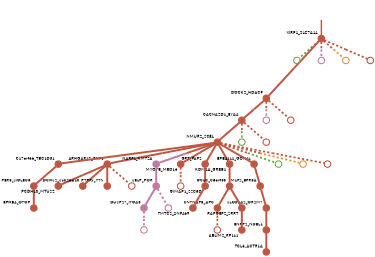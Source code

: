 strict digraph  {
graph[splines=false]; nodesep=0.7; rankdir=TB; ranksep=0.6; forcelabels=true; dpi=600; size=2.5;
0 [color="#be5742ff", fillcolor="#be5742ff", fixedsize=true, fontname=Lato, fontsize="12pt", height="0.25", label="", penwidth=3, shape=circle, style=filled, xlabel=XIRP1_SLC7A14];
1 [color="#be5742ff", fillcolor="#be5742ff", fixedsize=true, fontname=Lato, fontsize="12pt", height="0.25", label="", penwidth=3, shape=circle, style=filled, xlabel=DOCK2_HDAC9];
28 [color="#6aa84fff", fillcolor="#6aa84fff", fixedsize=true, fontname=Lato, fontsize="12pt", height="0.25", label="", penwidth=3, shape=circle, style=solid, xlabel=""];
31 [color="#c27ba0ff", fillcolor="#c27ba0ff", fixedsize=true, fontname=Lato, fontsize="12pt", height="0.25", label="", penwidth=3, shape=circle, style=solid, xlabel=""];
35 [color="#e69138ff", fillcolor="#e69138ff", fixedsize=true, fontname=Lato, fontsize="12pt", height="0.25", label="", penwidth=3, shape=circle, style=solid, xlabel=""];
37 [color="#be5742ff", fillcolor="#be5742ff", fixedsize=true, fontname=Lato, fontsize="12pt", height="0.25", label="", penwidth=3, shape=circle, style=solid, xlabel=""];
9 [color="#be5742ff", fillcolor="#be5742ff", fixedsize=true, fontname=Lato, fontsize="12pt", height="0.25", label="", penwidth=3, shape=circle, style=filled, xlabel=CACNA2D1_EYA4];
32 [color="#c27ba0ff", fillcolor="#c27ba0ff", fixedsize=true, fontname=Lato, fontsize="12pt", height="0.25", label="", penwidth=3, shape=circle, style=solid, xlabel=""];
38 [color="#be5742ff", fillcolor="#be5742ff", fixedsize=true, fontname=Lato, fontsize="12pt", height="0.25", label="", penwidth=3, shape=circle, style=solid, xlabel=""];
2 [color="#be5742ff", fillcolor="#be5742ff", fixedsize=true, fontname=Lato, fontsize="12pt", height="0.25", label="", penwidth=3, shape=circle, style=filled, xlabel=PER3_SIGLEC5];
4 [color="#be5742ff", fillcolor="#be5742ff", fixedsize=true, fontname=Lato, fontsize="12pt", height="0.25", label="", penwidth=3, shape=circle, style=filled, xlabel=EPHB4_OTOF];
3 [color="#be5742ff", fillcolor="#be5742ff", fixedsize=true, fontname=Lato, fontsize="12pt", height="0.25", label="", penwidth=3, shape=circle, style=filled, xlabel=MLF2_EFR3A];
16 [color="#be5742ff", fillcolor="#be5742ff", fixedsize=true, fontname=Lato, fontsize="12pt", height="0.25", label="", penwidth=3, shape=circle, style=filled, xlabel=SLCO1A2_OR2M7];
5 [color="#be5742ff", fillcolor="#be5742ff", fixedsize=true, fontname=Lato, fontsize="12pt", height="0.25", label="", penwidth=3, shape=circle, style=filled, xlabel=C17orf66_TBC1D31];
6 [color="#c27ba0ff", fillcolor="#c27ba0ff", fixedsize=true, fontname=Lato, fontsize="12pt", height="0.25", label="", penwidth=3, shape=circle, style=filled, xlabel=DUSP27_ITGA3];
33 [color="#c27ba0ff", fillcolor="#c27ba0ff", fixedsize=true, fontname=Lato, fontsize="12pt", height="0.25", label="", penwidth=3, shape=circle, style=solid, xlabel=""];
7 [color="#be5742ff", fillcolor="#be5742ff", fixedsize=true, fontname=Lato, fontsize="12pt", height="0.25", label="", penwidth=3, shape=circle, style=filled, xlabel=ENPP2_NDEL1];
17 [color="#be5742ff", fillcolor="#be5742ff", fixedsize=true, fontname=Lato, fontsize="12pt", height="0.25", label="", penwidth=3, shape=circle, style=filled, xlabel=TCL6_ACTR1A];
8 [color="#be5742ff", fillcolor="#be5742ff", fixedsize=true, fontname=Lato, fontsize="12pt", height="0.25", label="", penwidth=3, shape=circle, style=filled, xlabel=ARHGAP17_RNF8];
13 [color="#be5742ff", fillcolor="#be5742ff", fixedsize=true, fontname=Lato, fontsize="12pt", height="0.25", label="", penwidth=3, shape=circle, style=filled, xlabel=PCDH10_MTUS2];
14 [color="#be5742ff", fillcolor="#be5742ff", fixedsize=true, fontname=Lato, fontsize="12pt", height="0.25", label="", penwidth=3, shape=circle, style=filled, xlabel=DCHS2_SLC26A10];
27 [color="#be5742ff", fillcolor="#be5742ff", fixedsize=true, fontname=Lato, fontsize="12pt", height="0.25", label="", penwidth=3, shape=circle, style=filled, xlabel=PTPRJ_TTN];
39 [color="#be5742ff", fillcolor="#be5742ff", fixedsize=true, fontname=Lato, fontsize="12pt", height="0.25", label="", penwidth=3, shape=circle, style=solid, xlabel=""];
11 [color="#be5742ff", fillcolor="#be5742ff", fixedsize=true, fontname=Lato, fontsize="12pt", height="0.25", label="", penwidth=3, shape=circle, style=filled, xlabel=NMUR2_SCEL];
29 [color="#6aa84fff", fillcolor="#6aa84fff", fixedsize=true, fontname=Lato, fontsize="12pt", height="0.25", label="", penwidth=3, shape=circle, style=solid, xlabel=""];
40 [color="#be5742ff", fillcolor="#be5742ff", fixedsize=true, fontname=Lato, fontsize="12pt", height="0.25", label="", penwidth=3, shape=circle, style=solid, xlabel=""];
10 [color="#be5742ff", fillcolor="#be5742ff", fixedsize=true, fontname=Lato, fontsize="12pt", height="0.25", label="", penwidth=3, shape=circle, style=filled, xlabel=CNTNAP5_APC];
41 [color="#be5742ff", fillcolor="#be5742ff", fixedsize=true, fontname=Lato, fontsize="12pt", height="0.25", label="", penwidth=3, shape=circle, style=solid, xlabel=""];
18 [color="#c27ba0ff", fillcolor="#c27ba0ff", fixedsize=true, fontname=Lato, fontsize="12pt", height="0.25", label="", penwidth=3, shape=circle, style=filled, xlabel=NARFL_KMT2A];
20 [color="#be5742ff", fillcolor="#be5742ff", fixedsize=true, fontname=Lato, fontsize="12pt", height="0.25", label="", penwidth=3, shape=circle, style=filled, xlabel=MYO7B_MED16];
24 [color="#be5742ff", fillcolor="#be5742ff", fixedsize=true, fontname=Lato, fontsize="12pt", height="0.25", label="", penwidth=3, shape=circle, style=filled, xlabel=GPT_FAF2];
25 [color="#be5742ff", fillcolor="#be5742ff", fixedsize=true, fontname=Lato, fontsize="12pt", height="0.25", label="", penwidth=3, shape=circle, style=filled, xlabel=KDM4A_GREB1];
26 [color="#be5742ff", fillcolor="#be5742ff", fixedsize=true, fontname=Lato, fontsize="12pt", height="0.25", label="", penwidth=3, shape=circle, style=filled, xlabel=EPB41L1_GON4L];
30 [color="#6aa84fff", fillcolor="#6aa84fff", fixedsize=true, fontname=Lato, fontsize="12pt", height="0.25", label="", penwidth=3, shape=circle, style=solid, xlabel=""];
36 [color="#e69138ff", fillcolor="#e69138ff", fixedsize=true, fontname=Lato, fontsize="12pt", height="0.25", label="", penwidth=3, shape=circle, style=solid, xlabel=""];
42 [color="#be5742ff", fillcolor="#be5742ff", fixedsize=true, fontname=Lato, fontsize="12pt", height="0.25", label="", penwidth=3, shape=circle, style=solid, xlabel=""];
12 [color="#be5742ff", fillcolor="#be5742ff", fixedsize=true, fontname=Lato, fontsize="12pt", height="0.25", label="", penwidth=3, shape=circle, style=filled, xlabel=GCLC_C8orf33];
23 [color="#be5742ff", fillcolor="#be5742ff", fixedsize=true, fontname=Lato, fontsize="12pt", height="0.25", label="", penwidth=3, shape=circle, style=filled, xlabel=RAPGEF2_SRRT];
21 [color="#c27ba0ff", fillcolor="#c27ba0ff", fixedsize=true, fontname=Lato, fontsize="12pt", height="0.25", label="", penwidth=3, shape=circle, style=filled, xlabel=SELP_POR];
19 [color="#be5742ff", fillcolor="#be5742ff", fixedsize=true, fontname=Lato, fontsize="12pt", height="0.25", label="", penwidth=3, shape=circle, style=filled, xlabel=GIMAP1_SSC5D];
15 [color="#be5742ff", fillcolor="#be5742ff", fixedsize=true, fontname=Lato, fontsize="12pt", height="0.25", label="", penwidth=3, shape=circle, style=filled, xlabel=TMTC2_ZNF469];
43 [color="#be5742ff", fillcolor="#be5742ff", fixedsize=true, fontname=Lato, fontsize="12pt", height="0.25", label="", penwidth=3, shape=circle, style=solid, xlabel=""];
34 [color="#c27ba0ff", fillcolor="#c27ba0ff", fixedsize=true, fontname=Lato, fontsize="12pt", height="0.25", label="", penwidth=3, shape=circle, style=solid, xlabel=""];
22 [color="#be5742ff", fillcolor="#be5742ff", fixedsize=true, fontname=Lato, fontsize="12pt", height="0.25", label="", penwidth=3, shape=circle, style=filled, xlabel=ABLIM2_RP1L1];
normal [label="", penwidth=3, style=invis, xlabel=XIRP1_SLC7A14];
0 -> 1  [arrowsize=0, color="#be5742ff;0.5:#be5742ff", minlen="3.0", penwidth="5.5", style=solid];
0 -> 28  [arrowsize=0, color="#be5742ff;0.5:#6aa84fff", minlen="1.047169804573059", penwidth=5, style=dashed];
0 -> 31  [arrowsize=0, color="#be5742ff;0.5:#c27ba0ff", minlen="1.047169804573059", penwidth=5, style=dashed];
0 -> 35  [arrowsize=0, color="#be5742ff;0.5:#e69138ff", minlen="1.047169804573059", penwidth=5, style=dashed];
0 -> 37  [arrowsize=0, color="#be5742ff;0.5:#be5742ff", minlen="1.047169804573059", penwidth=5, style=dashed];
1 -> 9  [arrowsize=0, color="#be5742ff;0.5:#be5742ff", minlen="1.396226406097412", penwidth="5.5", style=solid];
1 -> 32  [arrowsize=0, color="#be5742ff;0.5:#c27ba0ff", minlen="1.047169804573059", penwidth=5, style=dashed];
1 -> 38  [arrowsize=0, color="#be5742ff;0.5:#be5742ff", minlen="1.047169804573059", penwidth=5, style=dashed];
9 -> 11  [arrowsize=0, color="#be5742ff;0.5:#be5742ff", minlen="1.3773584365844727", penwidth="5.5", style=solid];
9 -> 29  [arrowsize=0, color="#be5742ff;0.5:#6aa84fff", minlen="1.047169804573059", penwidth=5, style=dashed];
9 -> 40  [arrowsize=0, color="#be5742ff;0.5:#be5742ff", minlen="1.047169804573059", penwidth=5, style=dashed];
2 -> 4  [arrowsize=0, color="#be5742ff;0.5:#be5742ff", minlen="1.867924451828003", penwidth="5.5", style=solid];
3 -> 16  [arrowsize=0, color="#be5742ff;0.5:#be5742ff", minlen="1.2264151573181152", penwidth="5.5", style=solid];
16 -> 7  [arrowsize=0, color="#be5742ff;0.5:#be5742ff", minlen="1.566037654876709", penwidth="5.5", style=solid];
5 -> 2  [arrowsize=0, color="#be5742ff;0.5:#be5742ff", minlen="1.9433962106704712", penwidth="5.5", style=solid];
6 -> 33  [arrowsize=0, color="#c27ba0ff;0.5:#c27ba0ff", minlen="1.047169804573059", penwidth=5, style=dashed];
7 -> 17  [arrowsize=0, color="#be5742ff;0.5:#be5742ff", minlen="1.2075471878051758", penwidth="5.5", style=solid];
8 -> 13  [arrowsize=0, color="#be5742ff;0.5:#be5742ff", minlen="1.2830188274383545", penwidth="5.5", style=solid];
8 -> 14  [arrowsize=0, color="#be5742ff;0.5:#be5742ff", minlen="1.2452830076217651", penwidth="5.5", style=solid];
8 -> 27  [arrowsize=0, color="#be5742ff;0.5:#be5742ff", minlen="1.0943396091461182", penwidth="5.5", style=solid];
8 -> 39  [arrowsize=0, color="#be5742ff;0.5:#be5742ff", minlen="1.047169804573059", penwidth=5, style=dashed];
11 -> 5  [arrowsize=0, color="#be5742ff;0.5:#be5742ff", minlen="1.603773593902588", penwidth="5.5", style=solid];
11 -> 8  [arrowsize=0, color="#be5742ff;0.5:#be5742ff", minlen="1.4339622259140015", penwidth="5.5", style=solid];
11 -> 18  [arrowsize=0, color="#be5742ff;0.5:#c27ba0ff", minlen="1.1886792182922363", penwidth="5.5", style=solid];
11 -> 20  [arrowsize=0, color="#be5742ff;0.5:#be5742ff", minlen="1.150943398475647", penwidth="5.5", style=solid];
11 -> 24  [arrowsize=0, color="#be5742ff;0.5:#be5742ff", minlen="1.1132075786590576", penwidth="5.5", style=solid];
11 -> 25  [arrowsize=0, color="#be5742ff;0.5:#be5742ff", minlen="1.0943396091461182", penwidth="5.5", style=solid];
11 -> 26  [arrowsize=0, color="#be5742ff;0.5:#be5742ff", minlen="1.0943396091461182", penwidth="5.5", style=solid];
11 -> 30  [arrowsize=0, color="#be5742ff;0.5:#6aa84fff", minlen="1.047169804573059", penwidth=5, style=dashed];
11 -> 36  [arrowsize=0, color="#be5742ff;0.5:#e69138ff", minlen="1.047169804573059", penwidth=5, style=dashed];
11 -> 42  [arrowsize=0, color="#be5742ff;0.5:#be5742ff", minlen="1.047169804573059", penwidth=5, style=dashed];
10 -> 41  [arrowsize=0, color="#be5742ff;0.5:#be5742ff", minlen="1.047169804573059", penwidth=5, style=dashed];
18 -> 21  [arrowsize=0, color="#c27ba0ff;0.5:#c27ba0ff", minlen="1.150943398475647", penwidth="5.5", style=solid];
20 -> 43  [arrowsize=0, color="#be5742ff;0.5:#be5742ff", minlen="1.047169804573059", penwidth=5, style=dashed];
24 -> 19  [arrowsize=0, color="#be5742ff;0.5:#be5742ff", minlen="1.1698113679885864", penwidth="5.5", style=solid];
25 -> 12  [arrowsize=0, color="#be5742ff;0.5:#be5742ff", minlen="1.3207547664642334", penwidth="5.5", style=solid];
26 -> 3  [arrowsize=0, color="#be5742ff;0.5:#be5742ff", minlen="1.9433962106704712", penwidth="5.5", style=solid];
12 -> 10  [arrowsize=0, color="#be5742ff;0.5:#be5742ff", minlen="1.396226406097412", penwidth="5.5", style=solid];
12 -> 23  [arrowsize=0, color="#be5742ff;0.5:#be5742ff", minlen="1.1132075786590576", penwidth="5.5", style=solid];
23 -> 22  [arrowsize=0, color="#be5742ff;0.5:#be5742ff", minlen="1.1320754289627075", penwidth="5.5", style=solid];
21 -> 6  [arrowsize=0, color="#c27ba0ff;0.5:#c27ba0ff", minlen="1.603773593902588", penwidth="5.5", style=solid];
21 -> 34  [arrowsize=0, color="#c27ba0ff;0.5:#c27ba0ff", minlen="1.047169804573059", penwidth=5, style=dashed];
19 -> 15  [arrowsize=0, color="#be5742ff;0.5:#be5742ff", minlen="1.2452830076217651", penwidth="5.5", style=solid];
normal -> 0  [arrowsize=0, color="#be5742ff", label="", penwidth=4, style=solid];
}
